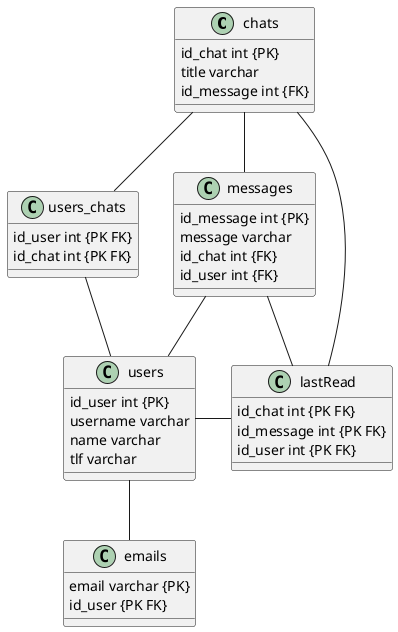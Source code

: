 @startuml
'https://plantuml.com/class-diagram

chats  --  users_chats
chats -- messages
chats --- lastRead

users_chats -- users

messages -- users
messages -- lastRead

users - lastRead
users -- emails

class chats{
    id_chat int {PK}
    title varchar
    id_message int {FK}
}

class users_chats{
    id_user int {PK FK}
    id_chat int {PK FK}
}

class messages {
    id_message int {PK}
    message varchar
    id_chat int {FK}
    id_user int {FK}
}

class lastRead{
    id_chat int {PK FK}
    id_message int {PK FK}
    id_user int {PK FK}
}

class users {
    id_user int {PK}
    username varchar
    name varchar
    tlf varchar
}

class emails {
    email varchar {PK}
    id_user {PK FK}
}

@enduml